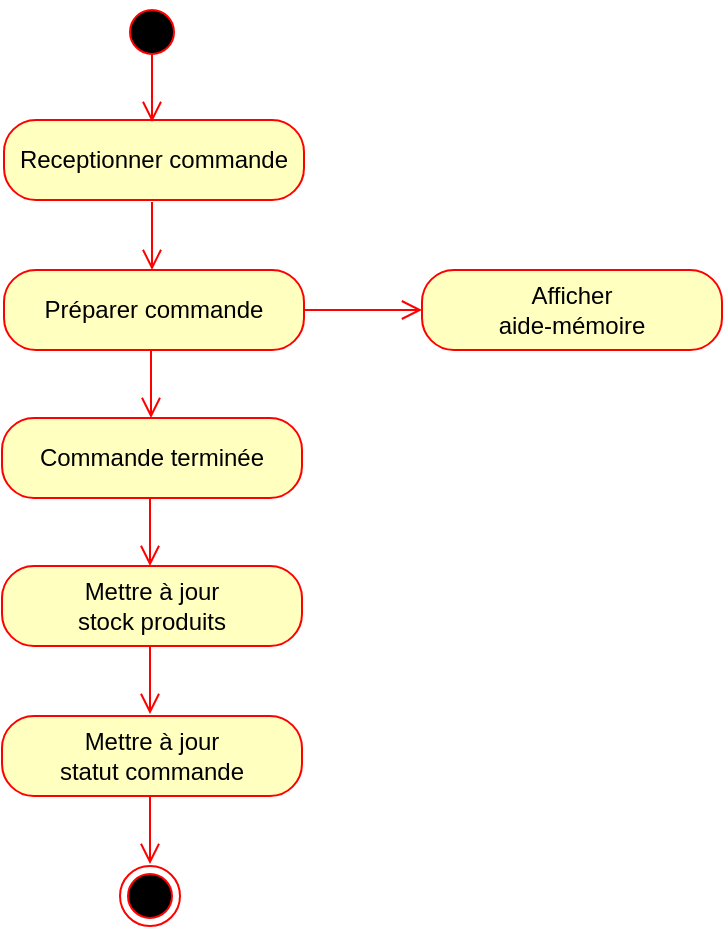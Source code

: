 <mxfile version="12.1.3" type="device" pages="1"><diagram id="AGXeDl0vn1TtfaBJ9yEU" name="Page-1"><mxGraphModel dx="1841" dy="945" grid="0" gridSize="10" guides="1" tooltips="1" connect="1" arrows="1" fold="1" page="0" pageScale="1" pageWidth="827" pageHeight="1169" math="0" shadow="0"><root><mxCell id="0"/><mxCell id="1" parent="0"/><mxCell id="zuob5QUpHQpHyRugH0Zq-26" value="Receptionner commande" style="rounded=1;whiteSpace=wrap;html=1;arcSize=40;fontColor=#000000;fillColor=#ffffc0;strokeColor=#ff0000;labelBackgroundColor=none;" parent="1" vertex="1"><mxGeometry x="234" y="122" width="150" height="40" as="geometry"/></mxCell><mxCell id="zuob5QUpHQpHyRugH0Zq-27" value="Commande terminée" style="rounded=1;whiteSpace=wrap;html=1;arcSize=40;fontColor=#000000;fillColor=#ffffc0;strokeColor=#ff0000;labelBackgroundColor=none;" parent="1" vertex="1"><mxGeometry x="233" y="271" width="150" height="40" as="geometry"/></mxCell><mxCell id="zuob5QUpHQpHyRugH0Zq-33" value="&lt;div&gt;Mettre à jour&lt;/div&gt;&lt;div&gt;statut commande&lt;br&gt;&lt;/div&gt;" style="rounded=1;whiteSpace=wrap;html=1;arcSize=40;fontColor=#000000;fillColor=#ffffc0;strokeColor=#ff0000;labelBackgroundColor=none;" parent="1" vertex="1"><mxGeometry x="233" y="420" width="150" height="40" as="geometry"/></mxCell><mxCell id="zuob5QUpHQpHyRugH0Zq-34" value="" style="edgeStyle=orthogonalEdgeStyle;html=1;verticalAlign=bottom;endArrow=open;endSize=8;strokeColor=#ff0000;labelBackgroundColor=none;" parent="1" edge="1"><mxGeometry relative="1" as="geometry"><mxPoint x="307" y="494" as="targetPoint"/><mxPoint x="307" y="460" as="sourcePoint"/></mxGeometry></mxCell><mxCell id="zuob5QUpHQpHyRugH0Zq-36" value="" style="ellipse;html=1;shape=startState;fillColor=#000000;strokeColor=#ff0000;labelBackgroundColor=none;" parent="1" vertex="1"><mxGeometry x="293" y="63" width="30" height="30" as="geometry"/></mxCell><mxCell id="zuob5QUpHQpHyRugH0Zq-37" value="" style="edgeStyle=orthogonalEdgeStyle;html=1;verticalAlign=bottom;endArrow=open;endSize=8;strokeColor=#ff0000;labelBackgroundColor=none;" parent="1" edge="1"><mxGeometry relative="1" as="geometry"><mxPoint x="307.5" y="271" as="targetPoint"/><mxPoint x="307.5" y="237" as="sourcePoint"/></mxGeometry></mxCell><mxCell id="zuob5QUpHQpHyRugH0Zq-38" value="" style="ellipse;html=1;shape=endState;fillColor=#000000;strokeColor=#ff0000;labelBackgroundColor=none;" parent="1" vertex="1"><mxGeometry x="292" y="495" width="30" height="30" as="geometry"/></mxCell><mxCell id="zuob5QUpHQpHyRugH0Zq-40" value="Préparer commande" style="rounded=1;whiteSpace=wrap;html=1;arcSize=40;fontColor=#000000;fillColor=#ffffc0;strokeColor=#ff0000;labelBackgroundColor=none;" parent="1" vertex="1"><mxGeometry x="234" y="197" width="150" height="40" as="geometry"/></mxCell><mxCell id="zuob5QUpHQpHyRugH0Zq-41" value="" style="edgeStyle=orthogonalEdgeStyle;html=1;verticalAlign=bottom;endArrow=open;endSize=8;strokeColor=#ff0000;labelBackgroundColor=none;" parent="1" edge="1"><mxGeometry relative="1" as="geometry"><mxPoint x="308" y="197" as="targetPoint"/><mxPoint x="308" y="163" as="sourcePoint"/></mxGeometry></mxCell><mxCell id="zuob5QUpHQpHyRugH0Zq-42" value="" style="edgeStyle=orthogonalEdgeStyle;html=1;verticalAlign=bottom;endArrow=open;endSize=8;strokeColor=#ff0000;labelBackgroundColor=none;" parent="1" edge="1"><mxGeometry relative="1" as="geometry"><mxPoint x="308" y="123" as="targetPoint"/><mxPoint x="308" y="89" as="sourcePoint"/></mxGeometry></mxCell><mxCell id="zuob5QUpHQpHyRugH0Zq-44" value="&lt;div&gt;Mettre à jour&lt;/div&gt;&lt;div&gt;stock produits&lt;br&gt;&lt;/div&gt;" style="rounded=1;whiteSpace=wrap;html=1;arcSize=40;fontColor=#000000;fillColor=#ffffc0;strokeColor=#ff0000;labelBackgroundColor=none;" parent="1" vertex="1"><mxGeometry x="233" y="345" width="150" height="40" as="geometry"/></mxCell><mxCell id="zuob5QUpHQpHyRugH0Zq-51" value="" style="edgeStyle=orthogonalEdgeStyle;html=1;verticalAlign=bottom;endArrow=open;endSize=8;strokeColor=#ff0000;labelBackgroundColor=none;" parent="1" edge="1"><mxGeometry relative="1" as="geometry"><mxPoint x="307" y="419" as="targetPoint"/><mxPoint x="307" y="385" as="sourcePoint"/></mxGeometry></mxCell><mxCell id="zuob5QUpHQpHyRugH0Zq-52" value="" style="edgeStyle=orthogonalEdgeStyle;html=1;verticalAlign=bottom;endArrow=open;endSize=8;strokeColor=#ff0000;labelBackgroundColor=none;" parent="1" edge="1"><mxGeometry relative="1" as="geometry"><mxPoint x="307" y="345" as="targetPoint"/><mxPoint x="307" y="311" as="sourcePoint"/></mxGeometry></mxCell><mxCell id="CyYMo3zwkBivDP6NYcej-1" value="" style="html=1;verticalAlign=bottom;endArrow=open;endSize=8;strokeColor=#ff0000;labelBackgroundColor=none;exitX=1;exitY=0.5;exitDx=0;exitDy=0;entryX=0;entryY=0.5;entryDx=0;entryDy=0;" edge="1" parent="1" source="zuob5QUpHQpHyRugH0Zq-40" target="CyYMo3zwkBivDP6NYcej-2"><mxGeometry relative="1" as="geometry"><mxPoint x="441" y="251" as="targetPoint"/><mxPoint x="441" y="217" as="sourcePoint"/></mxGeometry></mxCell><mxCell id="CyYMo3zwkBivDP6NYcej-2" value="&lt;div&gt;Afficher&lt;/div&gt;&lt;div&gt;aide-mémoire&lt;br&gt;&lt;/div&gt;" style="rounded=1;whiteSpace=wrap;html=1;arcSize=40;fontColor=#000000;fillColor=#ffffc0;strokeColor=#ff0000;labelBackgroundColor=none;" vertex="1" parent="1"><mxGeometry x="443" y="197" width="150" height="40" as="geometry"/></mxCell></root></mxGraphModel></diagram></mxfile>